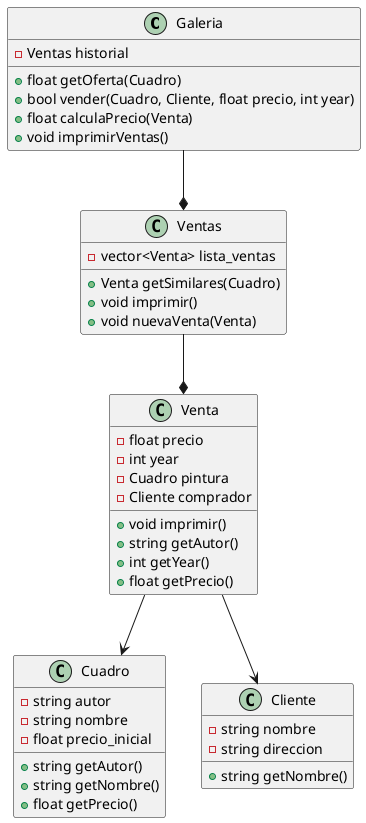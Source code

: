 @startuml

class Galeria {
    -Ventas historial
    +float getOferta(Cuadro)
    +bool vender(Cuadro, Cliente, float precio, int year)
    +float calculaPrecio(Venta)
    +void imprimirVentas()
}

class Ventas {
    -vector<Venta> lista_ventas
    +Venta getSimilares(Cuadro)
    +void imprimir()
    +void nuevaVenta(Venta)
}

class Cuadro {
    -string autor
    -string nombre
    -float precio_inicial
    +string getAutor()
    +string getNombre()
    +float getPrecio()
}

class Cliente {
    -string nombre
    -string direccion
    +string getNombre()
}

class Venta {
    -float precio
    -int year
    -Cuadro pintura
    -Cliente comprador
    +void imprimir()
    +string getAutor()
    +int getYear()
    +float getPrecio()
}

Galeria --* Ventas
Ventas --* Venta
Venta --> Cuadro
Venta --> Cliente

@enduml